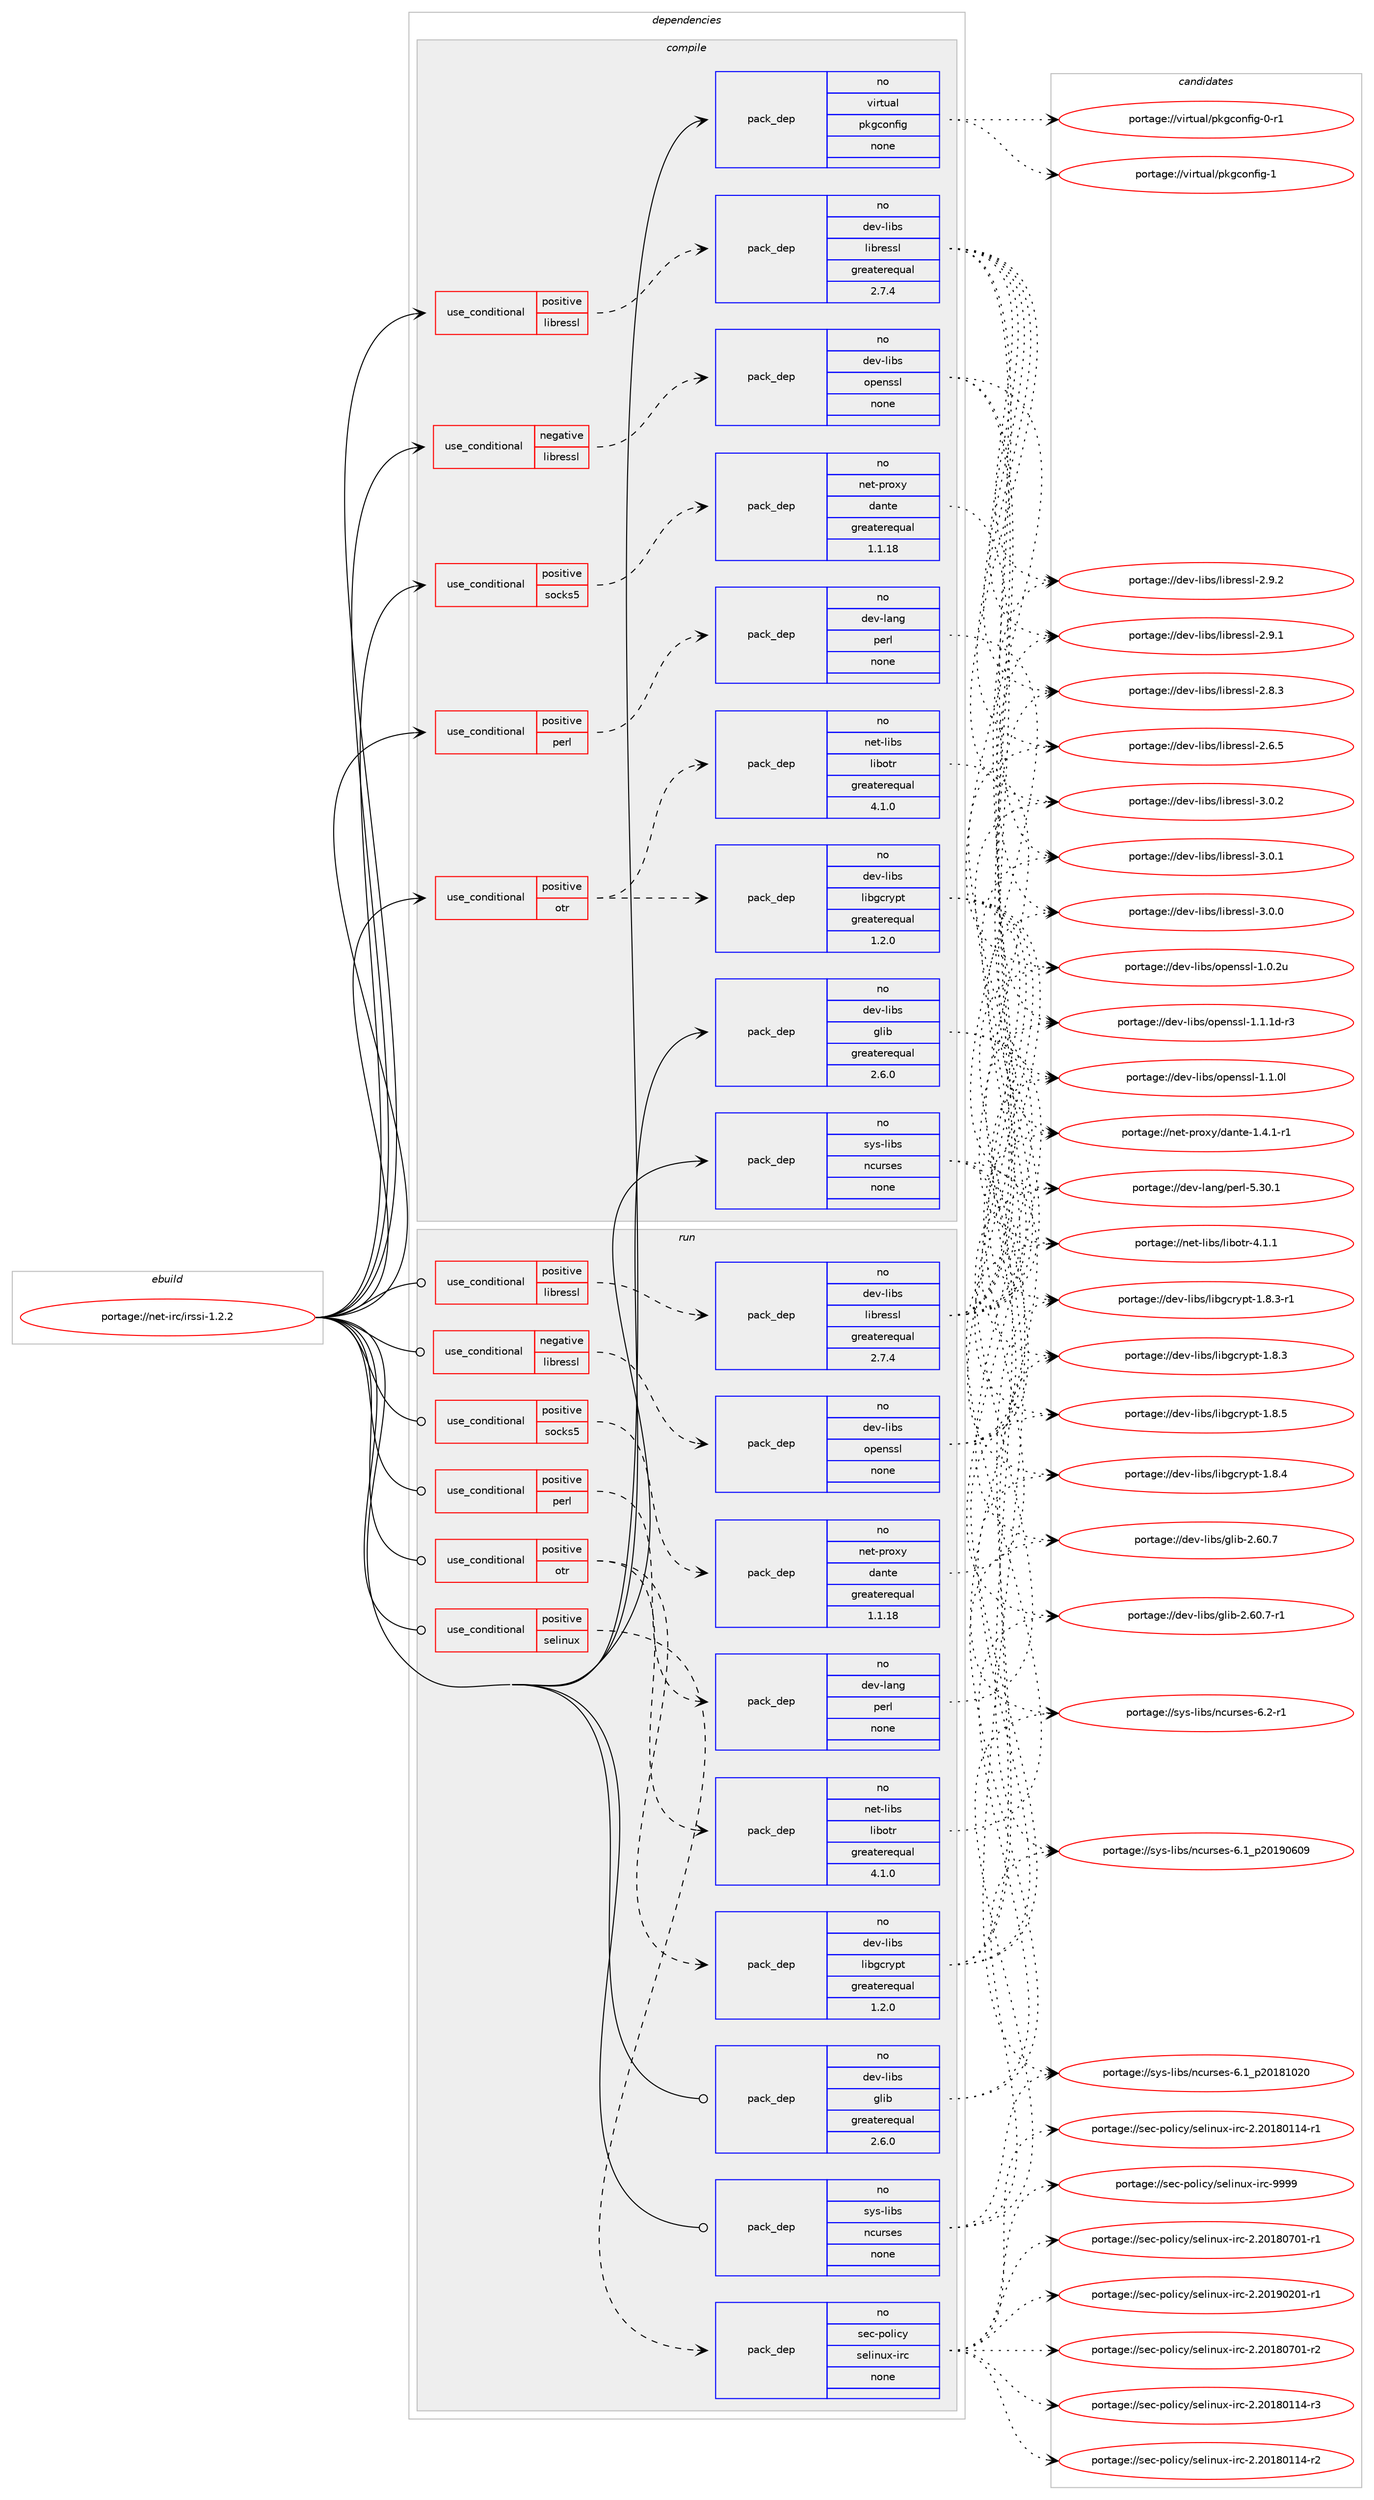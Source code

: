digraph prolog {

# *************
# Graph options
# *************

newrank=true;
concentrate=true;
compound=true;
graph [rankdir=LR,fontname=Helvetica,fontsize=10,ranksep=1.5];#, ranksep=2.5, nodesep=0.2];
edge  [arrowhead=vee];
node  [fontname=Helvetica,fontsize=10];

# **********
# The ebuild
# **********

subgraph cluster_leftcol {
color=gray;
rank=same;
label=<<i>ebuild</i>>;
id [label="portage://net-irc/irssi-1.2.2", color=red, width=4, href="../net-irc/irssi-1.2.2.svg"];
}

# ****************
# The dependencies
# ****************

subgraph cluster_midcol {
color=gray;
label=<<i>dependencies</i>>;
subgraph cluster_compile {
fillcolor="#eeeeee";
style=filled;
label=<<i>compile</i>>;
subgraph cond31384 {
dependency146458 [label=<<TABLE BORDER="0" CELLBORDER="1" CELLSPACING="0" CELLPADDING="4"><TR><TD ROWSPAN="3" CELLPADDING="10">use_conditional</TD></TR><TR><TD>negative</TD></TR><TR><TD>libressl</TD></TR></TABLE>>, shape=none, color=red];
subgraph pack112715 {
dependency146459 [label=<<TABLE BORDER="0" CELLBORDER="1" CELLSPACING="0" CELLPADDING="4" WIDTH="220"><TR><TD ROWSPAN="6" CELLPADDING="30">pack_dep</TD></TR><TR><TD WIDTH="110">no</TD></TR><TR><TD>dev-libs</TD></TR><TR><TD>openssl</TD></TR><TR><TD>none</TD></TR><TR><TD></TD></TR></TABLE>>, shape=none, color=blue];
}
dependency146458:e -> dependency146459:w [weight=20,style="dashed",arrowhead="vee"];
}
id:e -> dependency146458:w [weight=20,style="solid",arrowhead="vee"];
subgraph cond31385 {
dependency146460 [label=<<TABLE BORDER="0" CELLBORDER="1" CELLSPACING="0" CELLPADDING="4"><TR><TD ROWSPAN="3" CELLPADDING="10">use_conditional</TD></TR><TR><TD>positive</TD></TR><TR><TD>libressl</TD></TR></TABLE>>, shape=none, color=red];
subgraph pack112716 {
dependency146461 [label=<<TABLE BORDER="0" CELLBORDER="1" CELLSPACING="0" CELLPADDING="4" WIDTH="220"><TR><TD ROWSPAN="6" CELLPADDING="30">pack_dep</TD></TR><TR><TD WIDTH="110">no</TD></TR><TR><TD>dev-libs</TD></TR><TR><TD>libressl</TD></TR><TR><TD>greaterequal</TD></TR><TR><TD>2.7.4</TD></TR></TABLE>>, shape=none, color=blue];
}
dependency146460:e -> dependency146461:w [weight=20,style="dashed",arrowhead="vee"];
}
id:e -> dependency146460:w [weight=20,style="solid",arrowhead="vee"];
subgraph cond31386 {
dependency146462 [label=<<TABLE BORDER="0" CELLBORDER="1" CELLSPACING="0" CELLPADDING="4"><TR><TD ROWSPAN="3" CELLPADDING="10">use_conditional</TD></TR><TR><TD>positive</TD></TR><TR><TD>otr</TD></TR></TABLE>>, shape=none, color=red];
subgraph pack112717 {
dependency146463 [label=<<TABLE BORDER="0" CELLBORDER="1" CELLSPACING="0" CELLPADDING="4" WIDTH="220"><TR><TD ROWSPAN="6" CELLPADDING="30">pack_dep</TD></TR><TR><TD WIDTH="110">no</TD></TR><TR><TD>dev-libs</TD></TR><TR><TD>libgcrypt</TD></TR><TR><TD>greaterequal</TD></TR><TR><TD>1.2.0</TD></TR></TABLE>>, shape=none, color=blue];
}
dependency146462:e -> dependency146463:w [weight=20,style="dashed",arrowhead="vee"];
subgraph pack112718 {
dependency146464 [label=<<TABLE BORDER="0" CELLBORDER="1" CELLSPACING="0" CELLPADDING="4" WIDTH="220"><TR><TD ROWSPAN="6" CELLPADDING="30">pack_dep</TD></TR><TR><TD WIDTH="110">no</TD></TR><TR><TD>net-libs</TD></TR><TR><TD>libotr</TD></TR><TR><TD>greaterequal</TD></TR><TR><TD>4.1.0</TD></TR></TABLE>>, shape=none, color=blue];
}
dependency146462:e -> dependency146464:w [weight=20,style="dashed",arrowhead="vee"];
}
id:e -> dependency146462:w [weight=20,style="solid",arrowhead="vee"];
subgraph cond31387 {
dependency146465 [label=<<TABLE BORDER="0" CELLBORDER="1" CELLSPACING="0" CELLPADDING="4"><TR><TD ROWSPAN="3" CELLPADDING="10">use_conditional</TD></TR><TR><TD>positive</TD></TR><TR><TD>perl</TD></TR></TABLE>>, shape=none, color=red];
subgraph pack112719 {
dependency146466 [label=<<TABLE BORDER="0" CELLBORDER="1" CELLSPACING="0" CELLPADDING="4" WIDTH="220"><TR><TD ROWSPAN="6" CELLPADDING="30">pack_dep</TD></TR><TR><TD WIDTH="110">no</TD></TR><TR><TD>dev-lang</TD></TR><TR><TD>perl</TD></TR><TR><TD>none</TD></TR><TR><TD></TD></TR></TABLE>>, shape=none, color=blue];
}
dependency146465:e -> dependency146466:w [weight=20,style="dashed",arrowhead="vee"];
}
id:e -> dependency146465:w [weight=20,style="solid",arrowhead="vee"];
subgraph cond31388 {
dependency146467 [label=<<TABLE BORDER="0" CELLBORDER="1" CELLSPACING="0" CELLPADDING="4"><TR><TD ROWSPAN="3" CELLPADDING="10">use_conditional</TD></TR><TR><TD>positive</TD></TR><TR><TD>socks5</TD></TR></TABLE>>, shape=none, color=red];
subgraph pack112720 {
dependency146468 [label=<<TABLE BORDER="0" CELLBORDER="1" CELLSPACING="0" CELLPADDING="4" WIDTH="220"><TR><TD ROWSPAN="6" CELLPADDING="30">pack_dep</TD></TR><TR><TD WIDTH="110">no</TD></TR><TR><TD>net-proxy</TD></TR><TR><TD>dante</TD></TR><TR><TD>greaterequal</TD></TR><TR><TD>1.1.18</TD></TR></TABLE>>, shape=none, color=blue];
}
dependency146467:e -> dependency146468:w [weight=20,style="dashed",arrowhead="vee"];
}
id:e -> dependency146467:w [weight=20,style="solid",arrowhead="vee"];
subgraph pack112721 {
dependency146469 [label=<<TABLE BORDER="0" CELLBORDER="1" CELLSPACING="0" CELLPADDING="4" WIDTH="220"><TR><TD ROWSPAN="6" CELLPADDING="30">pack_dep</TD></TR><TR><TD WIDTH="110">no</TD></TR><TR><TD>dev-libs</TD></TR><TR><TD>glib</TD></TR><TR><TD>greaterequal</TD></TR><TR><TD>2.6.0</TD></TR></TABLE>>, shape=none, color=blue];
}
id:e -> dependency146469:w [weight=20,style="solid",arrowhead="vee"];
subgraph pack112722 {
dependency146470 [label=<<TABLE BORDER="0" CELLBORDER="1" CELLSPACING="0" CELLPADDING="4" WIDTH="220"><TR><TD ROWSPAN="6" CELLPADDING="30">pack_dep</TD></TR><TR><TD WIDTH="110">no</TD></TR><TR><TD>sys-libs</TD></TR><TR><TD>ncurses</TD></TR><TR><TD>none</TD></TR><TR><TD></TD></TR></TABLE>>, shape=none, color=blue];
}
id:e -> dependency146470:w [weight=20,style="solid",arrowhead="vee"];
subgraph pack112723 {
dependency146471 [label=<<TABLE BORDER="0" CELLBORDER="1" CELLSPACING="0" CELLPADDING="4" WIDTH="220"><TR><TD ROWSPAN="6" CELLPADDING="30">pack_dep</TD></TR><TR><TD WIDTH="110">no</TD></TR><TR><TD>virtual</TD></TR><TR><TD>pkgconfig</TD></TR><TR><TD>none</TD></TR><TR><TD></TD></TR></TABLE>>, shape=none, color=blue];
}
id:e -> dependency146471:w [weight=20,style="solid",arrowhead="vee"];
}
subgraph cluster_compileandrun {
fillcolor="#eeeeee";
style=filled;
label=<<i>compile and run</i>>;
}
subgraph cluster_run {
fillcolor="#eeeeee";
style=filled;
label=<<i>run</i>>;
subgraph cond31389 {
dependency146472 [label=<<TABLE BORDER="0" CELLBORDER="1" CELLSPACING="0" CELLPADDING="4"><TR><TD ROWSPAN="3" CELLPADDING="10">use_conditional</TD></TR><TR><TD>negative</TD></TR><TR><TD>libressl</TD></TR></TABLE>>, shape=none, color=red];
subgraph pack112724 {
dependency146473 [label=<<TABLE BORDER="0" CELLBORDER="1" CELLSPACING="0" CELLPADDING="4" WIDTH="220"><TR><TD ROWSPAN="6" CELLPADDING="30">pack_dep</TD></TR><TR><TD WIDTH="110">no</TD></TR><TR><TD>dev-libs</TD></TR><TR><TD>openssl</TD></TR><TR><TD>none</TD></TR><TR><TD></TD></TR></TABLE>>, shape=none, color=blue];
}
dependency146472:e -> dependency146473:w [weight=20,style="dashed",arrowhead="vee"];
}
id:e -> dependency146472:w [weight=20,style="solid",arrowhead="odot"];
subgraph cond31390 {
dependency146474 [label=<<TABLE BORDER="0" CELLBORDER="1" CELLSPACING="0" CELLPADDING="4"><TR><TD ROWSPAN="3" CELLPADDING="10">use_conditional</TD></TR><TR><TD>positive</TD></TR><TR><TD>libressl</TD></TR></TABLE>>, shape=none, color=red];
subgraph pack112725 {
dependency146475 [label=<<TABLE BORDER="0" CELLBORDER="1" CELLSPACING="0" CELLPADDING="4" WIDTH="220"><TR><TD ROWSPAN="6" CELLPADDING="30">pack_dep</TD></TR><TR><TD WIDTH="110">no</TD></TR><TR><TD>dev-libs</TD></TR><TR><TD>libressl</TD></TR><TR><TD>greaterequal</TD></TR><TR><TD>2.7.4</TD></TR></TABLE>>, shape=none, color=blue];
}
dependency146474:e -> dependency146475:w [weight=20,style="dashed",arrowhead="vee"];
}
id:e -> dependency146474:w [weight=20,style="solid",arrowhead="odot"];
subgraph cond31391 {
dependency146476 [label=<<TABLE BORDER="0" CELLBORDER="1" CELLSPACING="0" CELLPADDING="4"><TR><TD ROWSPAN="3" CELLPADDING="10">use_conditional</TD></TR><TR><TD>positive</TD></TR><TR><TD>otr</TD></TR></TABLE>>, shape=none, color=red];
subgraph pack112726 {
dependency146477 [label=<<TABLE BORDER="0" CELLBORDER="1" CELLSPACING="0" CELLPADDING="4" WIDTH="220"><TR><TD ROWSPAN="6" CELLPADDING="30">pack_dep</TD></TR><TR><TD WIDTH="110">no</TD></TR><TR><TD>dev-libs</TD></TR><TR><TD>libgcrypt</TD></TR><TR><TD>greaterequal</TD></TR><TR><TD>1.2.0</TD></TR></TABLE>>, shape=none, color=blue];
}
dependency146476:e -> dependency146477:w [weight=20,style="dashed",arrowhead="vee"];
subgraph pack112727 {
dependency146478 [label=<<TABLE BORDER="0" CELLBORDER="1" CELLSPACING="0" CELLPADDING="4" WIDTH="220"><TR><TD ROWSPAN="6" CELLPADDING="30">pack_dep</TD></TR><TR><TD WIDTH="110">no</TD></TR><TR><TD>net-libs</TD></TR><TR><TD>libotr</TD></TR><TR><TD>greaterequal</TD></TR><TR><TD>4.1.0</TD></TR></TABLE>>, shape=none, color=blue];
}
dependency146476:e -> dependency146478:w [weight=20,style="dashed",arrowhead="vee"];
}
id:e -> dependency146476:w [weight=20,style="solid",arrowhead="odot"];
subgraph cond31392 {
dependency146479 [label=<<TABLE BORDER="0" CELLBORDER="1" CELLSPACING="0" CELLPADDING="4"><TR><TD ROWSPAN="3" CELLPADDING="10">use_conditional</TD></TR><TR><TD>positive</TD></TR><TR><TD>perl</TD></TR></TABLE>>, shape=none, color=red];
subgraph pack112728 {
dependency146480 [label=<<TABLE BORDER="0" CELLBORDER="1" CELLSPACING="0" CELLPADDING="4" WIDTH="220"><TR><TD ROWSPAN="6" CELLPADDING="30">pack_dep</TD></TR><TR><TD WIDTH="110">no</TD></TR><TR><TD>dev-lang</TD></TR><TR><TD>perl</TD></TR><TR><TD>none</TD></TR><TR><TD></TD></TR></TABLE>>, shape=none, color=blue];
}
dependency146479:e -> dependency146480:w [weight=20,style="dashed",arrowhead="vee"];
}
id:e -> dependency146479:w [weight=20,style="solid",arrowhead="odot"];
subgraph cond31393 {
dependency146481 [label=<<TABLE BORDER="0" CELLBORDER="1" CELLSPACING="0" CELLPADDING="4"><TR><TD ROWSPAN="3" CELLPADDING="10">use_conditional</TD></TR><TR><TD>positive</TD></TR><TR><TD>selinux</TD></TR></TABLE>>, shape=none, color=red];
subgraph pack112729 {
dependency146482 [label=<<TABLE BORDER="0" CELLBORDER="1" CELLSPACING="0" CELLPADDING="4" WIDTH="220"><TR><TD ROWSPAN="6" CELLPADDING="30">pack_dep</TD></TR><TR><TD WIDTH="110">no</TD></TR><TR><TD>sec-policy</TD></TR><TR><TD>selinux-irc</TD></TR><TR><TD>none</TD></TR><TR><TD></TD></TR></TABLE>>, shape=none, color=blue];
}
dependency146481:e -> dependency146482:w [weight=20,style="dashed",arrowhead="vee"];
}
id:e -> dependency146481:w [weight=20,style="solid",arrowhead="odot"];
subgraph cond31394 {
dependency146483 [label=<<TABLE BORDER="0" CELLBORDER="1" CELLSPACING="0" CELLPADDING="4"><TR><TD ROWSPAN="3" CELLPADDING="10">use_conditional</TD></TR><TR><TD>positive</TD></TR><TR><TD>socks5</TD></TR></TABLE>>, shape=none, color=red];
subgraph pack112730 {
dependency146484 [label=<<TABLE BORDER="0" CELLBORDER="1" CELLSPACING="0" CELLPADDING="4" WIDTH="220"><TR><TD ROWSPAN="6" CELLPADDING="30">pack_dep</TD></TR><TR><TD WIDTH="110">no</TD></TR><TR><TD>net-proxy</TD></TR><TR><TD>dante</TD></TR><TR><TD>greaterequal</TD></TR><TR><TD>1.1.18</TD></TR></TABLE>>, shape=none, color=blue];
}
dependency146483:e -> dependency146484:w [weight=20,style="dashed",arrowhead="vee"];
}
id:e -> dependency146483:w [weight=20,style="solid",arrowhead="odot"];
subgraph pack112731 {
dependency146485 [label=<<TABLE BORDER="0" CELLBORDER="1" CELLSPACING="0" CELLPADDING="4" WIDTH="220"><TR><TD ROWSPAN="6" CELLPADDING="30">pack_dep</TD></TR><TR><TD WIDTH="110">no</TD></TR><TR><TD>dev-libs</TD></TR><TR><TD>glib</TD></TR><TR><TD>greaterequal</TD></TR><TR><TD>2.6.0</TD></TR></TABLE>>, shape=none, color=blue];
}
id:e -> dependency146485:w [weight=20,style="solid",arrowhead="odot"];
subgraph pack112732 {
dependency146486 [label=<<TABLE BORDER="0" CELLBORDER="1" CELLSPACING="0" CELLPADDING="4" WIDTH="220"><TR><TD ROWSPAN="6" CELLPADDING="30">pack_dep</TD></TR><TR><TD WIDTH="110">no</TD></TR><TR><TD>sys-libs</TD></TR><TR><TD>ncurses</TD></TR><TR><TD>none</TD></TR><TR><TD></TD></TR></TABLE>>, shape=none, color=blue];
}
id:e -> dependency146486:w [weight=20,style="solid",arrowhead="odot"];
}
}

# **************
# The candidates
# **************

subgraph cluster_choices {
rank=same;
color=gray;
label=<<i>candidates</i>>;

subgraph choice112715 {
color=black;
nodesep=1;
choice1001011184510810598115471111121011101151151084549464946491004511451 [label="portage://dev-libs/openssl-1.1.1d-r3", color=red, width=4,href="../dev-libs/openssl-1.1.1d-r3.svg"];
choice100101118451081059811547111112101110115115108454946494648108 [label="portage://dev-libs/openssl-1.1.0l", color=red, width=4,href="../dev-libs/openssl-1.1.0l.svg"];
choice100101118451081059811547111112101110115115108454946484650117 [label="portage://dev-libs/openssl-1.0.2u", color=red, width=4,href="../dev-libs/openssl-1.0.2u.svg"];
dependency146459:e -> choice1001011184510810598115471111121011101151151084549464946491004511451:w [style=dotted,weight="100"];
dependency146459:e -> choice100101118451081059811547111112101110115115108454946494648108:w [style=dotted,weight="100"];
dependency146459:e -> choice100101118451081059811547111112101110115115108454946484650117:w [style=dotted,weight="100"];
}
subgraph choice112716 {
color=black;
nodesep=1;
choice10010111845108105981154710810598114101115115108455146484650 [label="portage://dev-libs/libressl-3.0.2", color=red, width=4,href="../dev-libs/libressl-3.0.2.svg"];
choice10010111845108105981154710810598114101115115108455146484649 [label="portage://dev-libs/libressl-3.0.1", color=red, width=4,href="../dev-libs/libressl-3.0.1.svg"];
choice10010111845108105981154710810598114101115115108455146484648 [label="portage://dev-libs/libressl-3.0.0", color=red, width=4,href="../dev-libs/libressl-3.0.0.svg"];
choice10010111845108105981154710810598114101115115108455046574650 [label="portage://dev-libs/libressl-2.9.2", color=red, width=4,href="../dev-libs/libressl-2.9.2.svg"];
choice10010111845108105981154710810598114101115115108455046574649 [label="portage://dev-libs/libressl-2.9.1", color=red, width=4,href="../dev-libs/libressl-2.9.1.svg"];
choice10010111845108105981154710810598114101115115108455046564651 [label="portage://dev-libs/libressl-2.8.3", color=red, width=4,href="../dev-libs/libressl-2.8.3.svg"];
choice10010111845108105981154710810598114101115115108455046544653 [label="portage://dev-libs/libressl-2.6.5", color=red, width=4,href="../dev-libs/libressl-2.6.5.svg"];
dependency146461:e -> choice10010111845108105981154710810598114101115115108455146484650:w [style=dotted,weight="100"];
dependency146461:e -> choice10010111845108105981154710810598114101115115108455146484649:w [style=dotted,weight="100"];
dependency146461:e -> choice10010111845108105981154710810598114101115115108455146484648:w [style=dotted,weight="100"];
dependency146461:e -> choice10010111845108105981154710810598114101115115108455046574650:w [style=dotted,weight="100"];
dependency146461:e -> choice10010111845108105981154710810598114101115115108455046574649:w [style=dotted,weight="100"];
dependency146461:e -> choice10010111845108105981154710810598114101115115108455046564651:w [style=dotted,weight="100"];
dependency146461:e -> choice10010111845108105981154710810598114101115115108455046544653:w [style=dotted,weight="100"];
}
subgraph choice112717 {
color=black;
nodesep=1;
choice1001011184510810598115471081059810399114121112116454946564653 [label="portage://dev-libs/libgcrypt-1.8.5", color=red, width=4,href="../dev-libs/libgcrypt-1.8.5.svg"];
choice1001011184510810598115471081059810399114121112116454946564652 [label="portage://dev-libs/libgcrypt-1.8.4", color=red, width=4,href="../dev-libs/libgcrypt-1.8.4.svg"];
choice10010111845108105981154710810598103991141211121164549465646514511449 [label="portage://dev-libs/libgcrypt-1.8.3-r1", color=red, width=4,href="../dev-libs/libgcrypt-1.8.3-r1.svg"];
choice1001011184510810598115471081059810399114121112116454946564651 [label="portage://dev-libs/libgcrypt-1.8.3", color=red, width=4,href="../dev-libs/libgcrypt-1.8.3.svg"];
dependency146463:e -> choice1001011184510810598115471081059810399114121112116454946564653:w [style=dotted,weight="100"];
dependency146463:e -> choice1001011184510810598115471081059810399114121112116454946564652:w [style=dotted,weight="100"];
dependency146463:e -> choice10010111845108105981154710810598103991141211121164549465646514511449:w [style=dotted,weight="100"];
dependency146463:e -> choice1001011184510810598115471081059810399114121112116454946564651:w [style=dotted,weight="100"];
}
subgraph choice112718 {
color=black;
nodesep=1;
choice11010111645108105981154710810598111116114455246494649 [label="portage://net-libs/libotr-4.1.1", color=red, width=4,href="../net-libs/libotr-4.1.1.svg"];
dependency146464:e -> choice11010111645108105981154710810598111116114455246494649:w [style=dotted,weight="100"];
}
subgraph choice112719 {
color=black;
nodesep=1;
choice10010111845108971101034711210111410845534651484649 [label="portage://dev-lang/perl-5.30.1", color=red, width=4,href="../dev-lang/perl-5.30.1.svg"];
dependency146466:e -> choice10010111845108971101034711210111410845534651484649:w [style=dotted,weight="100"];
}
subgraph choice112720 {
color=black;
nodesep=1;
choice1101011164511211411112012147100971101161014549465246494511449 [label="portage://net-proxy/dante-1.4.1-r1", color=red, width=4,href="../net-proxy/dante-1.4.1-r1.svg"];
dependency146468:e -> choice1101011164511211411112012147100971101161014549465246494511449:w [style=dotted,weight="100"];
}
subgraph choice112721 {
color=black;
nodesep=1;
choice10010111845108105981154710310810598455046544846554511449 [label="portage://dev-libs/glib-2.60.7-r1", color=red, width=4,href="../dev-libs/glib-2.60.7-r1.svg"];
choice1001011184510810598115471031081059845504654484655 [label="portage://dev-libs/glib-2.60.7", color=red, width=4,href="../dev-libs/glib-2.60.7.svg"];
dependency146469:e -> choice10010111845108105981154710310810598455046544846554511449:w [style=dotted,weight="100"];
dependency146469:e -> choice1001011184510810598115471031081059845504654484655:w [style=dotted,weight="100"];
}
subgraph choice112722 {
color=black;
nodesep=1;
choice11512111545108105981154711099117114115101115455446504511449 [label="portage://sys-libs/ncurses-6.2-r1", color=red, width=4,href="../sys-libs/ncurses-6.2-r1.svg"];
choice1151211154510810598115471109911711411510111545544649951125048495748544857 [label="portage://sys-libs/ncurses-6.1_p20190609", color=red, width=4,href="../sys-libs/ncurses-6.1_p20190609.svg"];
choice1151211154510810598115471109911711411510111545544649951125048495649485048 [label="portage://sys-libs/ncurses-6.1_p20181020", color=red, width=4,href="../sys-libs/ncurses-6.1_p20181020.svg"];
dependency146470:e -> choice11512111545108105981154711099117114115101115455446504511449:w [style=dotted,weight="100"];
dependency146470:e -> choice1151211154510810598115471109911711411510111545544649951125048495748544857:w [style=dotted,weight="100"];
dependency146470:e -> choice1151211154510810598115471109911711411510111545544649951125048495649485048:w [style=dotted,weight="100"];
}
subgraph choice112723 {
color=black;
nodesep=1;
choice1181051141161179710847112107103991111101021051034549 [label="portage://virtual/pkgconfig-1", color=red, width=4,href="../virtual/pkgconfig-1.svg"];
choice11810511411611797108471121071039911111010210510345484511449 [label="portage://virtual/pkgconfig-0-r1", color=red, width=4,href="../virtual/pkgconfig-0-r1.svg"];
dependency146471:e -> choice1181051141161179710847112107103991111101021051034549:w [style=dotted,weight="100"];
dependency146471:e -> choice11810511411611797108471121071039911111010210510345484511449:w [style=dotted,weight="100"];
}
subgraph choice112724 {
color=black;
nodesep=1;
choice1001011184510810598115471111121011101151151084549464946491004511451 [label="portage://dev-libs/openssl-1.1.1d-r3", color=red, width=4,href="../dev-libs/openssl-1.1.1d-r3.svg"];
choice100101118451081059811547111112101110115115108454946494648108 [label="portage://dev-libs/openssl-1.1.0l", color=red, width=4,href="../dev-libs/openssl-1.1.0l.svg"];
choice100101118451081059811547111112101110115115108454946484650117 [label="portage://dev-libs/openssl-1.0.2u", color=red, width=4,href="../dev-libs/openssl-1.0.2u.svg"];
dependency146473:e -> choice1001011184510810598115471111121011101151151084549464946491004511451:w [style=dotted,weight="100"];
dependency146473:e -> choice100101118451081059811547111112101110115115108454946494648108:w [style=dotted,weight="100"];
dependency146473:e -> choice100101118451081059811547111112101110115115108454946484650117:w [style=dotted,weight="100"];
}
subgraph choice112725 {
color=black;
nodesep=1;
choice10010111845108105981154710810598114101115115108455146484650 [label="portage://dev-libs/libressl-3.0.2", color=red, width=4,href="../dev-libs/libressl-3.0.2.svg"];
choice10010111845108105981154710810598114101115115108455146484649 [label="portage://dev-libs/libressl-3.0.1", color=red, width=4,href="../dev-libs/libressl-3.0.1.svg"];
choice10010111845108105981154710810598114101115115108455146484648 [label="portage://dev-libs/libressl-3.0.0", color=red, width=4,href="../dev-libs/libressl-3.0.0.svg"];
choice10010111845108105981154710810598114101115115108455046574650 [label="portage://dev-libs/libressl-2.9.2", color=red, width=4,href="../dev-libs/libressl-2.9.2.svg"];
choice10010111845108105981154710810598114101115115108455046574649 [label="portage://dev-libs/libressl-2.9.1", color=red, width=4,href="../dev-libs/libressl-2.9.1.svg"];
choice10010111845108105981154710810598114101115115108455046564651 [label="portage://dev-libs/libressl-2.8.3", color=red, width=4,href="../dev-libs/libressl-2.8.3.svg"];
choice10010111845108105981154710810598114101115115108455046544653 [label="portage://dev-libs/libressl-2.6.5", color=red, width=4,href="../dev-libs/libressl-2.6.5.svg"];
dependency146475:e -> choice10010111845108105981154710810598114101115115108455146484650:w [style=dotted,weight="100"];
dependency146475:e -> choice10010111845108105981154710810598114101115115108455146484649:w [style=dotted,weight="100"];
dependency146475:e -> choice10010111845108105981154710810598114101115115108455146484648:w [style=dotted,weight="100"];
dependency146475:e -> choice10010111845108105981154710810598114101115115108455046574650:w [style=dotted,weight="100"];
dependency146475:e -> choice10010111845108105981154710810598114101115115108455046574649:w [style=dotted,weight="100"];
dependency146475:e -> choice10010111845108105981154710810598114101115115108455046564651:w [style=dotted,weight="100"];
dependency146475:e -> choice10010111845108105981154710810598114101115115108455046544653:w [style=dotted,weight="100"];
}
subgraph choice112726 {
color=black;
nodesep=1;
choice1001011184510810598115471081059810399114121112116454946564653 [label="portage://dev-libs/libgcrypt-1.8.5", color=red, width=4,href="../dev-libs/libgcrypt-1.8.5.svg"];
choice1001011184510810598115471081059810399114121112116454946564652 [label="portage://dev-libs/libgcrypt-1.8.4", color=red, width=4,href="../dev-libs/libgcrypt-1.8.4.svg"];
choice10010111845108105981154710810598103991141211121164549465646514511449 [label="portage://dev-libs/libgcrypt-1.8.3-r1", color=red, width=4,href="../dev-libs/libgcrypt-1.8.3-r1.svg"];
choice1001011184510810598115471081059810399114121112116454946564651 [label="portage://dev-libs/libgcrypt-1.8.3", color=red, width=4,href="../dev-libs/libgcrypt-1.8.3.svg"];
dependency146477:e -> choice1001011184510810598115471081059810399114121112116454946564653:w [style=dotted,weight="100"];
dependency146477:e -> choice1001011184510810598115471081059810399114121112116454946564652:w [style=dotted,weight="100"];
dependency146477:e -> choice10010111845108105981154710810598103991141211121164549465646514511449:w [style=dotted,weight="100"];
dependency146477:e -> choice1001011184510810598115471081059810399114121112116454946564651:w [style=dotted,weight="100"];
}
subgraph choice112727 {
color=black;
nodesep=1;
choice11010111645108105981154710810598111116114455246494649 [label="portage://net-libs/libotr-4.1.1", color=red, width=4,href="../net-libs/libotr-4.1.1.svg"];
dependency146478:e -> choice11010111645108105981154710810598111116114455246494649:w [style=dotted,weight="100"];
}
subgraph choice112728 {
color=black;
nodesep=1;
choice10010111845108971101034711210111410845534651484649 [label="portage://dev-lang/perl-5.30.1", color=red, width=4,href="../dev-lang/perl-5.30.1.svg"];
dependency146480:e -> choice10010111845108971101034711210111410845534651484649:w [style=dotted,weight="100"];
}
subgraph choice112729 {
color=black;
nodesep=1;
choice1151019945112111108105991214711510110810511011712045105114994557575757 [label="portage://sec-policy/selinux-irc-9999", color=red, width=4,href="../sec-policy/selinux-irc-9999.svg"];
choice11510199451121111081059912147115101108105110117120451051149945504650484957485048494511449 [label="portage://sec-policy/selinux-irc-2.20190201-r1", color=red, width=4,href="../sec-policy/selinux-irc-2.20190201-r1.svg"];
choice11510199451121111081059912147115101108105110117120451051149945504650484956485548494511450 [label="portage://sec-policy/selinux-irc-2.20180701-r2", color=red, width=4,href="../sec-policy/selinux-irc-2.20180701-r2.svg"];
choice11510199451121111081059912147115101108105110117120451051149945504650484956485548494511449 [label="portage://sec-policy/selinux-irc-2.20180701-r1", color=red, width=4,href="../sec-policy/selinux-irc-2.20180701-r1.svg"];
choice11510199451121111081059912147115101108105110117120451051149945504650484956484949524511451 [label="portage://sec-policy/selinux-irc-2.20180114-r3", color=red, width=4,href="../sec-policy/selinux-irc-2.20180114-r3.svg"];
choice11510199451121111081059912147115101108105110117120451051149945504650484956484949524511450 [label="portage://sec-policy/selinux-irc-2.20180114-r2", color=red, width=4,href="../sec-policy/selinux-irc-2.20180114-r2.svg"];
choice11510199451121111081059912147115101108105110117120451051149945504650484956484949524511449 [label="portage://sec-policy/selinux-irc-2.20180114-r1", color=red, width=4,href="../sec-policy/selinux-irc-2.20180114-r1.svg"];
dependency146482:e -> choice1151019945112111108105991214711510110810511011712045105114994557575757:w [style=dotted,weight="100"];
dependency146482:e -> choice11510199451121111081059912147115101108105110117120451051149945504650484957485048494511449:w [style=dotted,weight="100"];
dependency146482:e -> choice11510199451121111081059912147115101108105110117120451051149945504650484956485548494511450:w [style=dotted,weight="100"];
dependency146482:e -> choice11510199451121111081059912147115101108105110117120451051149945504650484956485548494511449:w [style=dotted,weight="100"];
dependency146482:e -> choice11510199451121111081059912147115101108105110117120451051149945504650484956484949524511451:w [style=dotted,weight="100"];
dependency146482:e -> choice11510199451121111081059912147115101108105110117120451051149945504650484956484949524511450:w [style=dotted,weight="100"];
dependency146482:e -> choice11510199451121111081059912147115101108105110117120451051149945504650484956484949524511449:w [style=dotted,weight="100"];
}
subgraph choice112730 {
color=black;
nodesep=1;
choice1101011164511211411112012147100971101161014549465246494511449 [label="portage://net-proxy/dante-1.4.1-r1", color=red, width=4,href="../net-proxy/dante-1.4.1-r1.svg"];
dependency146484:e -> choice1101011164511211411112012147100971101161014549465246494511449:w [style=dotted,weight="100"];
}
subgraph choice112731 {
color=black;
nodesep=1;
choice10010111845108105981154710310810598455046544846554511449 [label="portage://dev-libs/glib-2.60.7-r1", color=red, width=4,href="../dev-libs/glib-2.60.7-r1.svg"];
choice1001011184510810598115471031081059845504654484655 [label="portage://dev-libs/glib-2.60.7", color=red, width=4,href="../dev-libs/glib-2.60.7.svg"];
dependency146485:e -> choice10010111845108105981154710310810598455046544846554511449:w [style=dotted,weight="100"];
dependency146485:e -> choice1001011184510810598115471031081059845504654484655:w [style=dotted,weight="100"];
}
subgraph choice112732 {
color=black;
nodesep=1;
choice11512111545108105981154711099117114115101115455446504511449 [label="portage://sys-libs/ncurses-6.2-r1", color=red, width=4,href="../sys-libs/ncurses-6.2-r1.svg"];
choice1151211154510810598115471109911711411510111545544649951125048495748544857 [label="portage://sys-libs/ncurses-6.1_p20190609", color=red, width=4,href="../sys-libs/ncurses-6.1_p20190609.svg"];
choice1151211154510810598115471109911711411510111545544649951125048495649485048 [label="portage://sys-libs/ncurses-6.1_p20181020", color=red, width=4,href="../sys-libs/ncurses-6.1_p20181020.svg"];
dependency146486:e -> choice11512111545108105981154711099117114115101115455446504511449:w [style=dotted,weight="100"];
dependency146486:e -> choice1151211154510810598115471109911711411510111545544649951125048495748544857:w [style=dotted,weight="100"];
dependency146486:e -> choice1151211154510810598115471109911711411510111545544649951125048495649485048:w [style=dotted,weight="100"];
}
}

}
